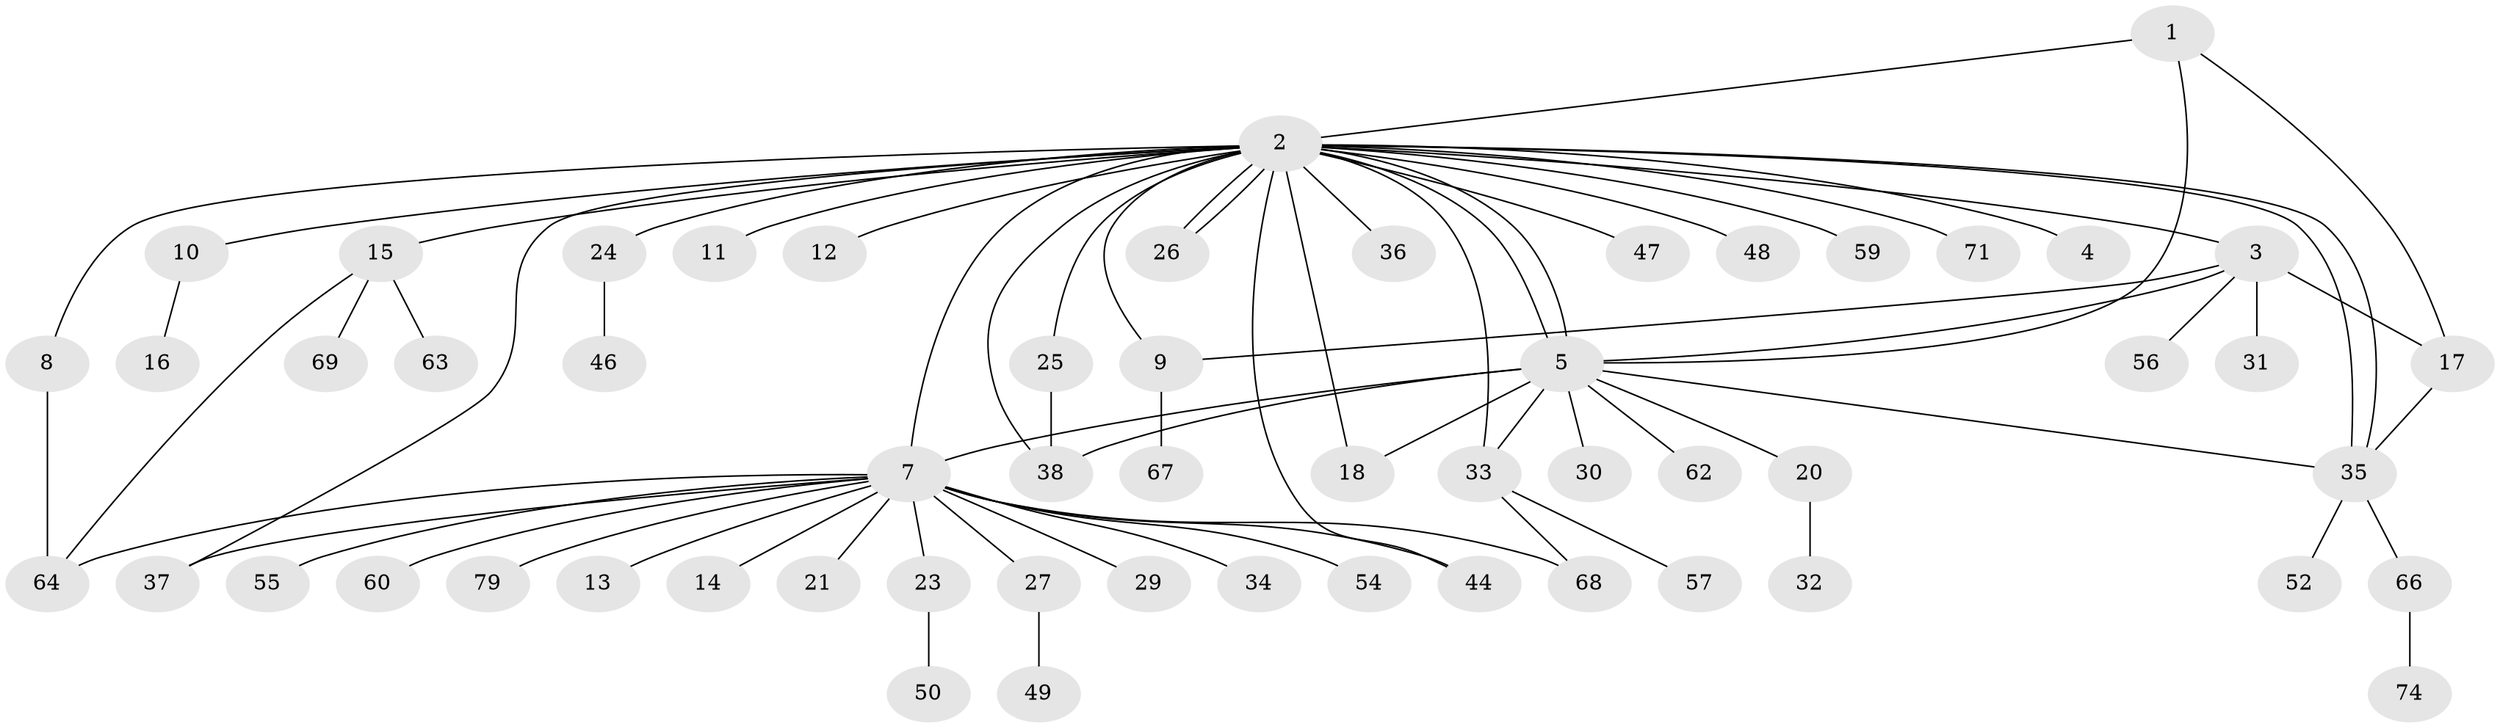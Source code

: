 // original degree distribution, {4: 0.0759493670886076, 25: 0.012658227848101266, 1: 0.5189873417721519, 11: 0.012658227848101266, 8: 0.012658227848101266, 18: 0.012658227848101266, 2: 0.25316455696202533, 6: 0.012658227848101266, 3: 0.06329113924050633, 5: 0.012658227848101266, 7: 0.012658227848101266}
// Generated by graph-tools (version 1.1) at 2025/41/03/06/25 10:41:48]
// undirected, 57 vertices, 75 edges
graph export_dot {
graph [start="1"]
  node [color=gray90,style=filled];
  1 [super="+19"];
  2 [super="+6"];
  3 [super="+22"];
  4;
  5 [super="+61"];
  7 [super="+41"];
  8;
  9 [super="+77"];
  10;
  11;
  12;
  13;
  14 [super="+76"];
  15 [super="+72"];
  16;
  17 [super="+58"];
  18;
  20 [super="+51"];
  21 [super="+39"];
  23;
  24 [super="+43"];
  25;
  26 [super="+28"];
  27 [super="+42"];
  29;
  30;
  31;
  32;
  33 [super="+75"];
  34;
  35 [super="+40"];
  36;
  37;
  38 [super="+45"];
  44;
  46;
  47;
  48 [super="+53"];
  49;
  50;
  52 [super="+78"];
  54;
  55;
  56;
  57 [super="+70"];
  59;
  60;
  62;
  63;
  64 [super="+65"];
  66;
  67;
  68;
  69;
  71 [super="+73"];
  74;
  79;
  1 -- 2;
  1 -- 5;
  1 -- 17;
  2 -- 3;
  2 -- 4;
  2 -- 5 [weight=2];
  2 -- 5;
  2 -- 7;
  2 -- 9 [weight=2];
  2 -- 10;
  2 -- 11;
  2 -- 12;
  2 -- 24;
  2 -- 25;
  2 -- 26;
  2 -- 26;
  2 -- 33;
  2 -- 35;
  2 -- 35;
  2 -- 36;
  2 -- 37;
  2 -- 44;
  2 -- 47;
  2 -- 71;
  2 -- 48;
  2 -- 18;
  2 -- 8;
  2 -- 59;
  2 -- 15;
  2 -- 38;
  3 -- 31;
  3 -- 56;
  3 -- 17;
  3 -- 5;
  3 -- 9;
  5 -- 7;
  5 -- 18;
  5 -- 20;
  5 -- 30;
  5 -- 33;
  5 -- 35;
  5 -- 62;
  5 -- 38;
  7 -- 13;
  7 -- 14;
  7 -- 21;
  7 -- 23;
  7 -- 27;
  7 -- 29;
  7 -- 34;
  7 -- 37;
  7 -- 44;
  7 -- 54;
  7 -- 55;
  7 -- 60;
  7 -- 64;
  7 -- 68;
  7 -- 79;
  8 -- 64;
  9 -- 67;
  10 -- 16;
  15 -- 63;
  15 -- 64;
  15 -- 69;
  17 -- 35;
  20 -- 32;
  23 -- 50;
  24 -- 46;
  25 -- 38;
  27 -- 49;
  33 -- 57;
  33 -- 68;
  35 -- 52;
  35 -- 66;
  66 -- 74;
}
